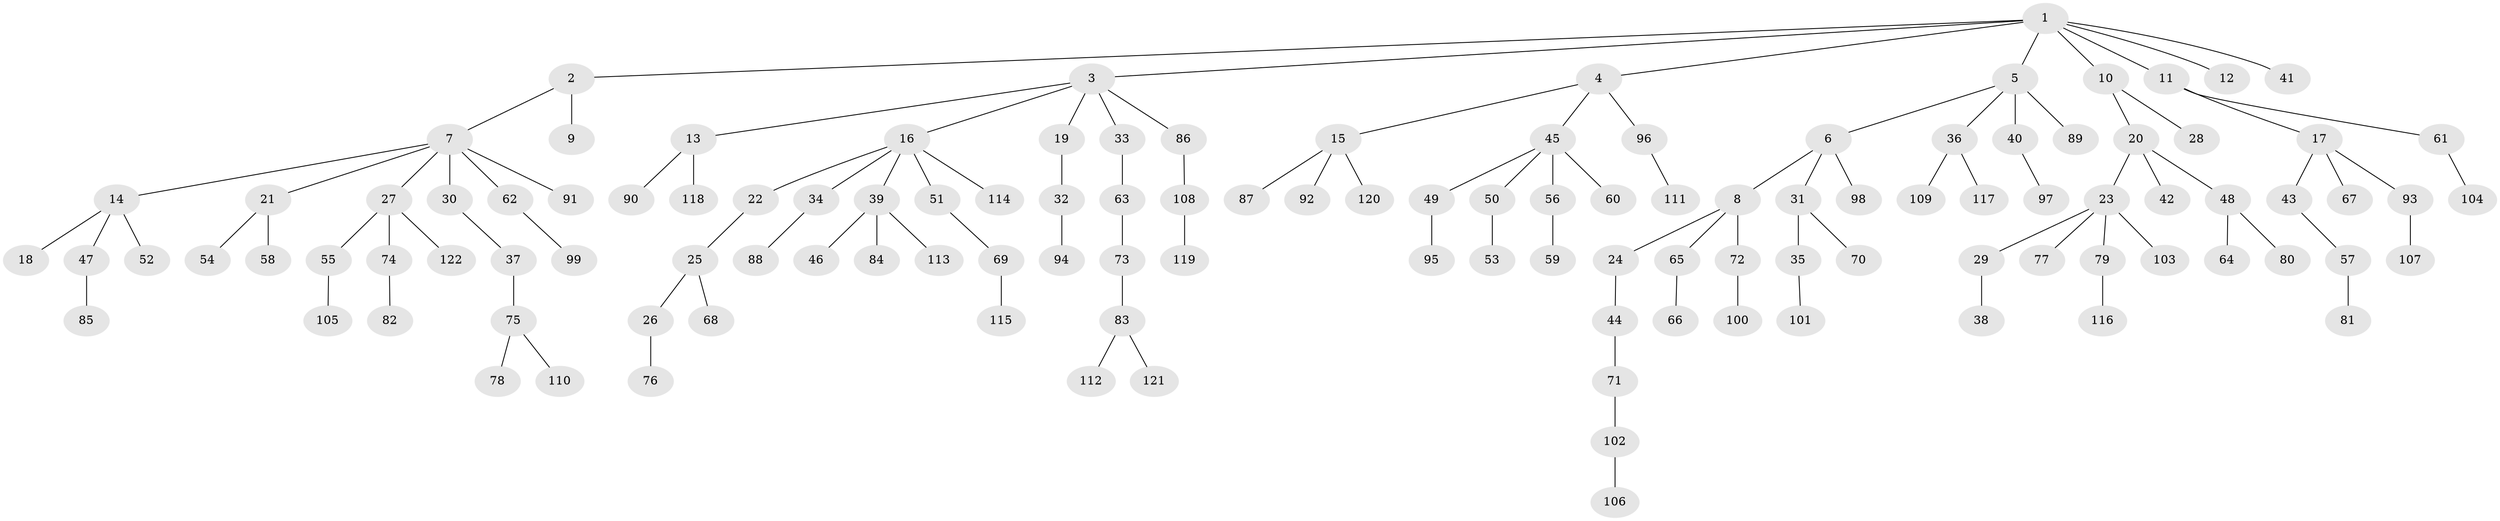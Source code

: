 // Generated by graph-tools (version 1.1) at 2025/15/03/09/25 04:15:36]
// undirected, 122 vertices, 121 edges
graph export_dot {
graph [start="1"]
  node [color=gray90,style=filled];
  1;
  2;
  3;
  4;
  5;
  6;
  7;
  8;
  9;
  10;
  11;
  12;
  13;
  14;
  15;
  16;
  17;
  18;
  19;
  20;
  21;
  22;
  23;
  24;
  25;
  26;
  27;
  28;
  29;
  30;
  31;
  32;
  33;
  34;
  35;
  36;
  37;
  38;
  39;
  40;
  41;
  42;
  43;
  44;
  45;
  46;
  47;
  48;
  49;
  50;
  51;
  52;
  53;
  54;
  55;
  56;
  57;
  58;
  59;
  60;
  61;
  62;
  63;
  64;
  65;
  66;
  67;
  68;
  69;
  70;
  71;
  72;
  73;
  74;
  75;
  76;
  77;
  78;
  79;
  80;
  81;
  82;
  83;
  84;
  85;
  86;
  87;
  88;
  89;
  90;
  91;
  92;
  93;
  94;
  95;
  96;
  97;
  98;
  99;
  100;
  101;
  102;
  103;
  104;
  105;
  106;
  107;
  108;
  109;
  110;
  111;
  112;
  113;
  114;
  115;
  116;
  117;
  118;
  119;
  120;
  121;
  122;
  1 -- 2;
  1 -- 3;
  1 -- 4;
  1 -- 5;
  1 -- 10;
  1 -- 11;
  1 -- 12;
  1 -- 41;
  2 -- 7;
  2 -- 9;
  3 -- 13;
  3 -- 16;
  3 -- 19;
  3 -- 33;
  3 -- 86;
  4 -- 15;
  4 -- 45;
  4 -- 96;
  5 -- 6;
  5 -- 36;
  5 -- 40;
  5 -- 89;
  6 -- 8;
  6 -- 31;
  6 -- 98;
  7 -- 14;
  7 -- 21;
  7 -- 27;
  7 -- 30;
  7 -- 62;
  7 -- 91;
  8 -- 24;
  8 -- 65;
  8 -- 72;
  10 -- 20;
  10 -- 28;
  11 -- 17;
  11 -- 61;
  13 -- 90;
  13 -- 118;
  14 -- 18;
  14 -- 47;
  14 -- 52;
  15 -- 87;
  15 -- 92;
  15 -- 120;
  16 -- 22;
  16 -- 34;
  16 -- 39;
  16 -- 51;
  16 -- 114;
  17 -- 43;
  17 -- 67;
  17 -- 93;
  19 -- 32;
  20 -- 23;
  20 -- 42;
  20 -- 48;
  21 -- 54;
  21 -- 58;
  22 -- 25;
  23 -- 29;
  23 -- 77;
  23 -- 79;
  23 -- 103;
  24 -- 44;
  25 -- 26;
  25 -- 68;
  26 -- 76;
  27 -- 55;
  27 -- 74;
  27 -- 122;
  29 -- 38;
  30 -- 37;
  31 -- 35;
  31 -- 70;
  32 -- 94;
  33 -- 63;
  34 -- 88;
  35 -- 101;
  36 -- 109;
  36 -- 117;
  37 -- 75;
  39 -- 46;
  39 -- 84;
  39 -- 113;
  40 -- 97;
  43 -- 57;
  44 -- 71;
  45 -- 49;
  45 -- 50;
  45 -- 56;
  45 -- 60;
  47 -- 85;
  48 -- 64;
  48 -- 80;
  49 -- 95;
  50 -- 53;
  51 -- 69;
  55 -- 105;
  56 -- 59;
  57 -- 81;
  61 -- 104;
  62 -- 99;
  63 -- 73;
  65 -- 66;
  69 -- 115;
  71 -- 102;
  72 -- 100;
  73 -- 83;
  74 -- 82;
  75 -- 78;
  75 -- 110;
  79 -- 116;
  83 -- 112;
  83 -- 121;
  86 -- 108;
  93 -- 107;
  96 -- 111;
  102 -- 106;
  108 -- 119;
}
